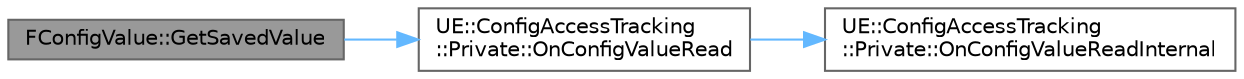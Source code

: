 digraph "FConfigValue::GetSavedValue"
{
 // INTERACTIVE_SVG=YES
 // LATEX_PDF_SIZE
  bgcolor="transparent";
  edge [fontname=Helvetica,fontsize=10,labelfontname=Helvetica,labelfontsize=10];
  node [fontname=Helvetica,fontsize=10,shape=box,height=0.2,width=0.4];
  rankdir="LR";
  Node1 [id="Node000001",label="FConfigValue::GetSavedValue",height=0.2,width=0.4,color="gray40", fillcolor="grey60", style="filled", fontcolor="black",tooltip=" "];
  Node1 -> Node2 [id="edge1_Node000001_Node000002",color="steelblue1",style="solid",tooltip=" "];
  Node2 [id="Node000002",label="UE::ConfigAccessTracking\l::Private::OnConfigValueRead",height=0.2,width=0.4,color="grey40", fillcolor="white", style="filled",URL="$dc/de8/namespaceUE_1_1ConfigAccessTracking_1_1Private.html#a95f27b10c00ef9a408816427e318f4e3",tooltip=" "];
  Node2 -> Node3 [id="edge2_Node000002_Node000003",color="steelblue1",style="solid",tooltip=" "];
  Node3 [id="Node000003",label="UE::ConfigAccessTracking\l::Private::OnConfigValueReadInternal",height=0.2,width=0.4,color="grey40", fillcolor="white", style="filled",URL="$dc/de8/namespaceUE_1_1ConfigAccessTracking_1_1Private.html#a34e73355b44a2bc6a1a94438a86c24ff",tooltip=" "];
}
